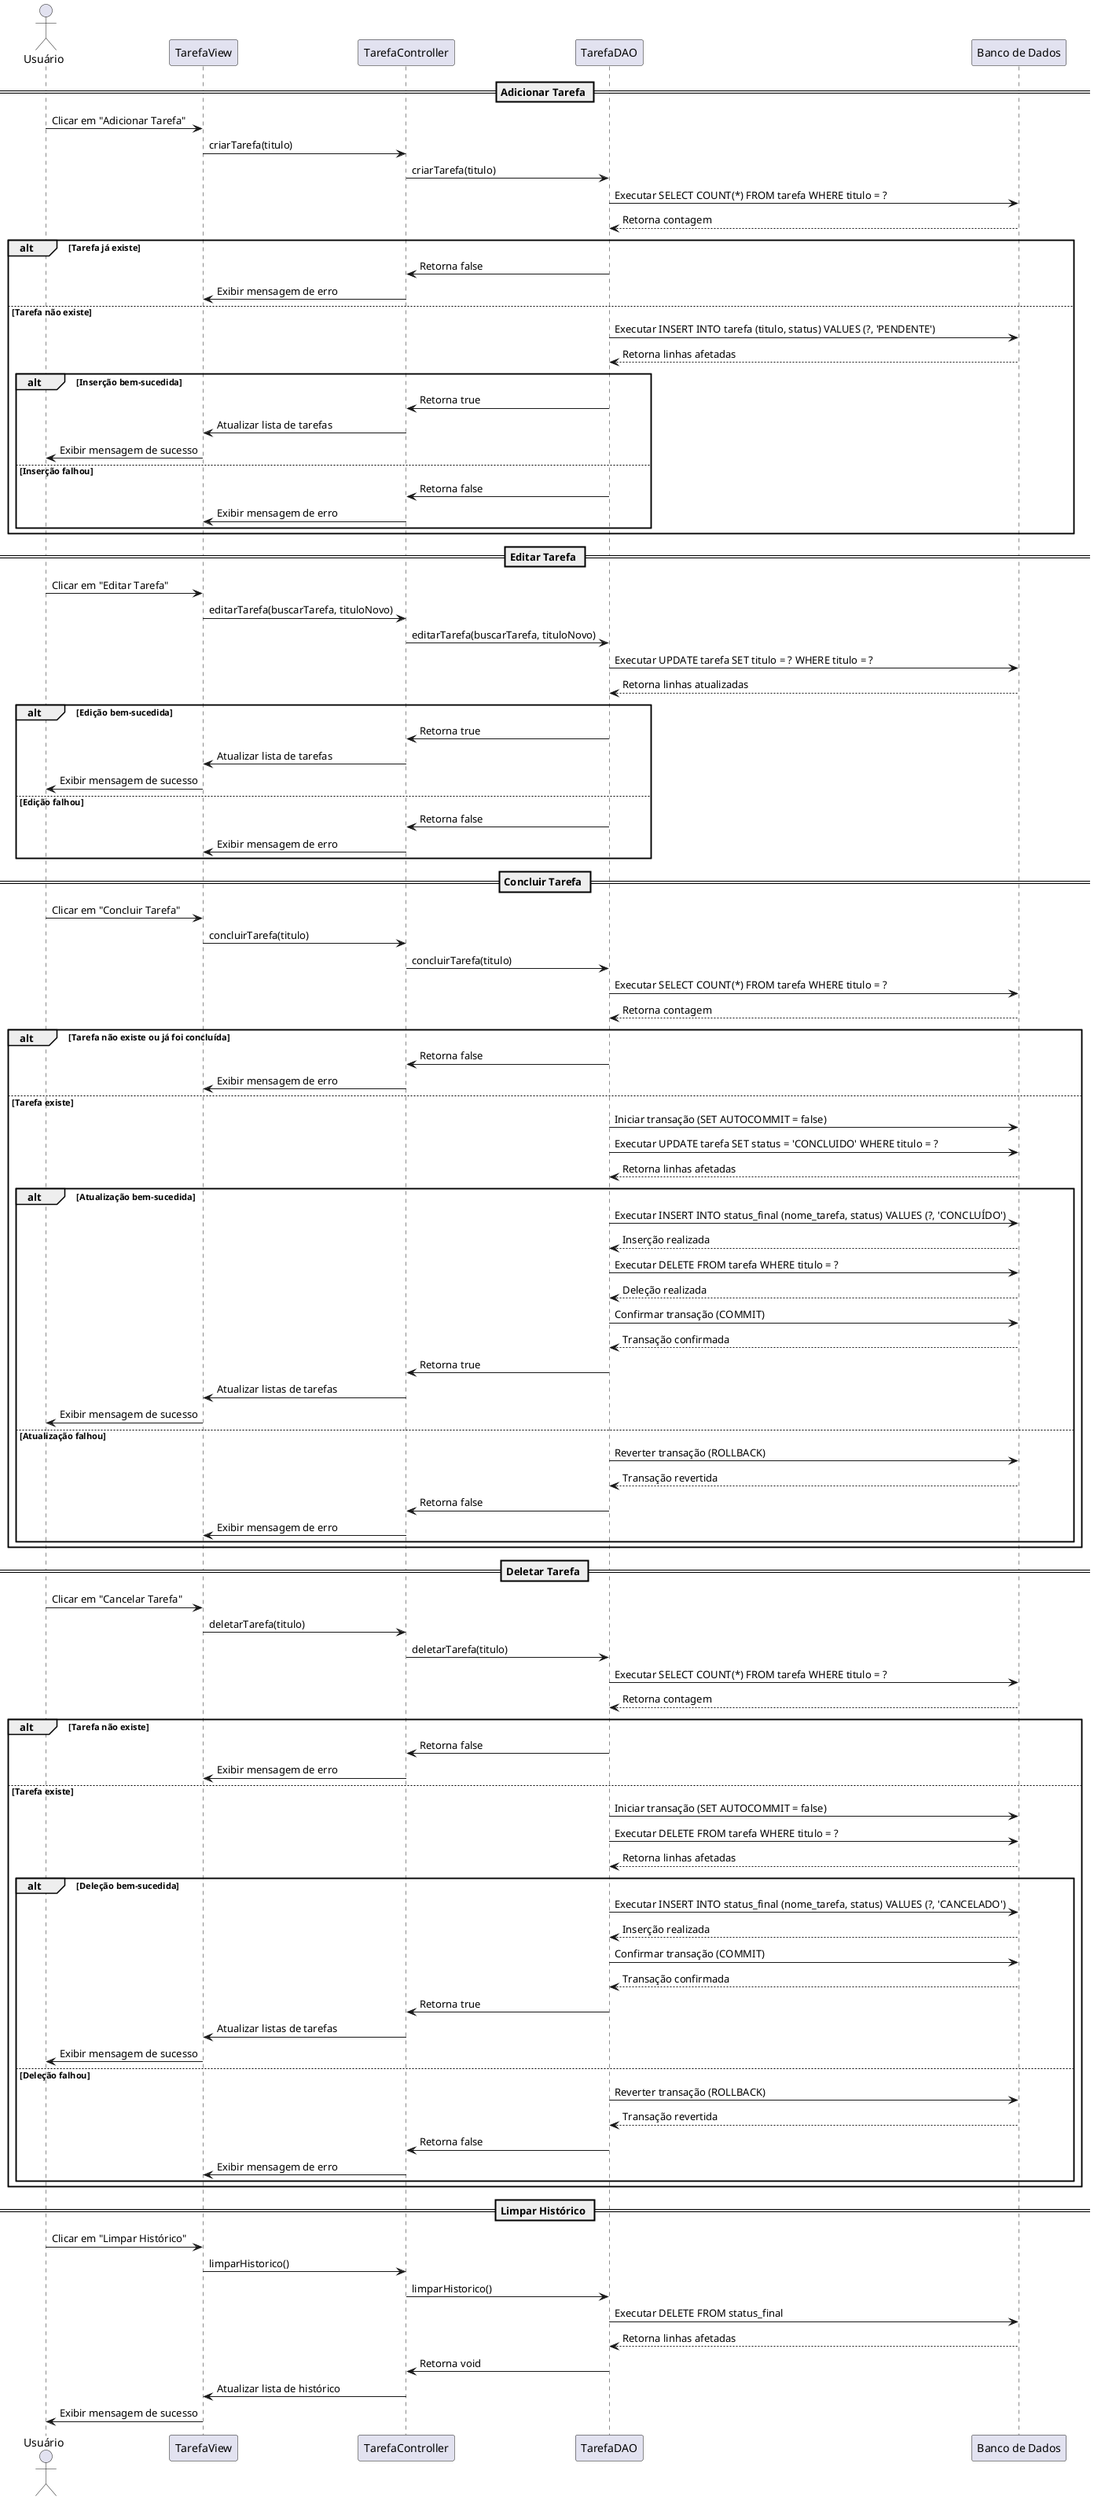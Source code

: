 @startuml
actor "Usuário" as Usuario
participant "TarefaView" as View
participant "TarefaController" as Controller
participant "TarefaDAO" as DAO
participant "Banco de Dados" as DB

== Adicionar Tarefa ==
Usuario -> View: Clicar em "Adicionar Tarefa"
View -> Controller: criarTarefa(titulo)
Controller -> DAO: criarTarefa(titulo)
DAO -> DB: Executar SELECT COUNT(*) FROM tarefa WHERE titulo = ?
DB --> DAO: Retorna contagem
alt Tarefa já existe
    DAO -> Controller: Retorna false
    Controller -> View: Exibir mensagem de erro
else Tarefa não existe
    DAO -> DB: Executar INSERT INTO tarefa (titulo, status) VALUES (?, 'PENDENTE')
    DB --> DAO: Retorna linhas afetadas
    alt Inserção bem-sucedida
        DAO -> Controller: Retorna true
        Controller -> View: Atualizar lista de tarefas
        View -> Usuario: Exibir mensagem de sucesso
    else Inserção falhou
        DAO -> Controller: Retorna false
        Controller -> View: Exibir mensagem de erro
    end
end

== Editar Tarefa ==
Usuario -> View: Clicar em "Editar Tarefa"
View -> Controller: editarTarefa(buscarTarefa, tituloNovo)
Controller -> DAO: editarTarefa(buscarTarefa, tituloNovo)
DAO -> DB: Executar UPDATE tarefa SET titulo = ? WHERE titulo = ?
DB --> DAO: Retorna linhas atualizadas
alt Edição bem-sucedida
    DAO -> Controller: Retorna true
    Controller -> View: Atualizar lista de tarefas
    View -> Usuario: Exibir mensagem de sucesso
else Edição falhou
    DAO -> Controller: Retorna false
    Controller -> View: Exibir mensagem de erro
end

== Concluir Tarefa ==
Usuario -> View: Clicar em "Concluir Tarefa"
View -> Controller: concluirTarefa(titulo)
Controller -> DAO: concluirTarefa(titulo)
DAO -> DB: Executar SELECT COUNT(*) FROM tarefa WHERE titulo = ?
DB --> DAO: Retorna contagem
alt Tarefa não existe ou já foi concluída
    DAO -> Controller: Retorna false
    Controller -> View: Exibir mensagem de erro
else Tarefa existe
    DAO -> DB: Iniciar transação (SET AUTOCOMMIT = false)
    DAO -> DB: Executar UPDATE tarefa SET status = 'CONCLUIDO' WHERE titulo = ?
    DB --> DAO: Retorna linhas afetadas
    alt Atualização bem-sucedida
        DAO -> DB: Executar INSERT INTO status_final (nome_tarefa, status) VALUES (?, 'CONCLUÍDO')
        DB --> DAO: Inserção realizada
        DAO -> DB: Executar DELETE FROM tarefa WHERE titulo = ?
        DB --> DAO: Deleção realizada
        DAO -> DB: Confirmar transação (COMMIT)
        DB --> DAO: Transação confirmada
        DAO -> Controller: Retorna true
        Controller -> View: Atualizar listas de tarefas
        View -> Usuario: Exibir mensagem de sucesso
    else Atualização falhou
        DAO -> DB: Reverter transação (ROLLBACK)
        DB --> DAO: Transação revertida
        DAO -> Controller: Retorna false
        Controller -> View: Exibir mensagem de erro
    end
end

== Deletar Tarefa ==
Usuario -> View: Clicar em "Cancelar Tarefa"
View -> Controller: deletarTarefa(titulo)
Controller -> DAO: deletarTarefa(titulo)
DAO -> DB: Executar SELECT COUNT(*) FROM tarefa WHERE titulo = ?
DB --> DAO: Retorna contagem
alt Tarefa não existe
    DAO -> Controller: Retorna false
    Controller -> View: Exibir mensagem de erro
else Tarefa existe
    DAO -> DB: Iniciar transação (SET AUTOCOMMIT = false)
    DAO -> DB: Executar DELETE FROM tarefa WHERE titulo = ?
    DB --> DAO: Retorna linhas afetadas
    alt Deleção bem-sucedida
        DAO -> DB: Executar INSERT INTO status_final (nome_tarefa, status) VALUES (?, 'CANCELADO')
        DB --> DAO: Inserção realizada
        DAO -> DB: Confirmar transação (COMMIT)
        DB --> DAO: Transação confirmada
        DAO -> Controller: Retorna true
        Controller -> View: Atualizar listas de tarefas
        View -> Usuario: Exibir mensagem de sucesso
    else Deleção falhou
        DAO -> DB: Reverter transação (ROLLBACK)
        DB --> DAO: Transação revertida
        DAO -> Controller: Retorna false
        Controller -> View: Exibir mensagem de erro
    end
end

== Limpar Histórico ==
Usuario -> View: Clicar em "Limpar Histórico"
View -> Controller: limparHistorico()
Controller -> DAO: limparHistorico()
DAO -> DB: Executar DELETE FROM status_final
DB --> DAO: Retorna linhas afetadas
DAO -> Controller: Retorna void
Controller -> View: Atualizar lista de histórico
View -> Usuario: Exibir mensagem de sucesso
@enduml
